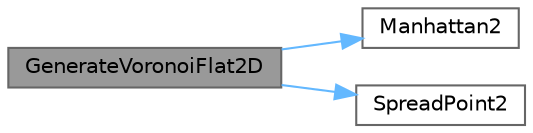 digraph "GenerateVoronoiFlat2D"
{
 // LATEX_PDF_SIZE
  bgcolor="transparent";
  edge [fontname=Helvetica,fontsize=10,labelfontname=Helvetica,labelfontsize=10];
  node [fontname=Helvetica,fontsize=10,shape=box,height=0.2,width=0.4];
  rankdir="LR";
  Node1 [id="Node000001",label="GenerateVoronoiFlat2D",height=0.2,width=0.4,color="gray40", fillcolor="grey60", style="filled", fontcolor="black",tooltip=" "];
  Node1 -> Node2 [id="edge1_Node000001_Node000002",color="steelblue1",style="solid",tooltip=" "];
  Node2 [id="Node000002",label="Manhattan2",height=0.2,width=0.4,color="grey40", fillcolor="white", style="filled",URL="$d3/d2d/math__functions_8c.html#adf11110e70a4ca4a966622288d194681",tooltip=" "];
  Node1 -> Node3 [id="edge2_Node000001_Node000003",color="steelblue1",style="solid",tooltip=" "];
  Node3 [id="Node000003",label="SpreadPoint2",height=0.2,width=0.4,color="grey40", fillcolor="white", style="filled",URL="$d5/d40/synthetic__image__generator_8c.html#a9793361bc08ee3644e6f9ac73e1bee45",tooltip=" "];
}

